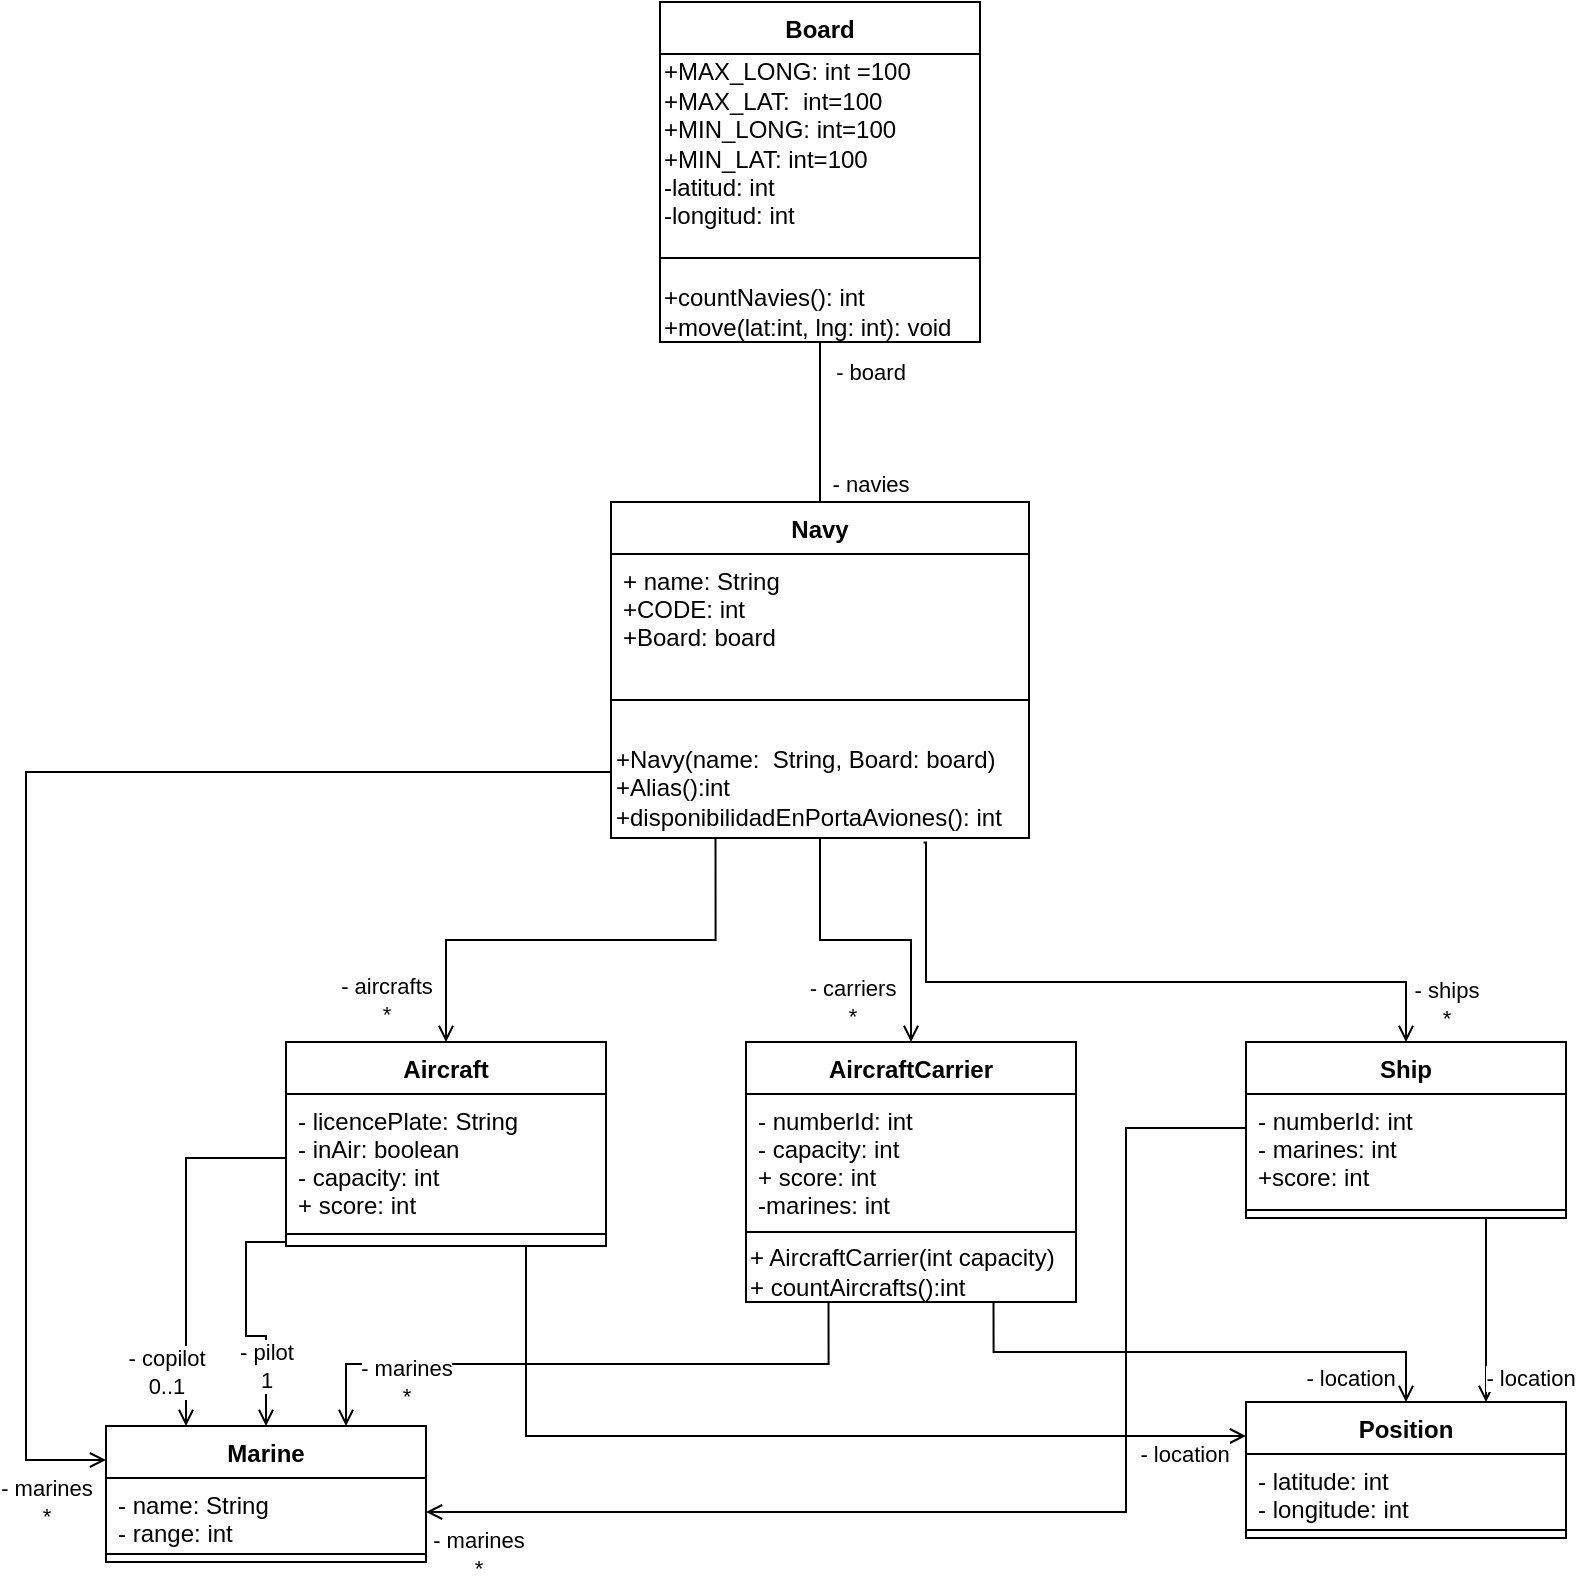 <mxfile version="14.4.2" type="github">
  <diagram id="EHJLgYexe3m0dWmvw2B-" name="Page-1">
    <mxGraphModel dx="1379" dy="804" grid="1" gridSize="10" guides="1" tooltips="1" connect="1" arrows="1" fold="1" page="1" pageScale="1" pageWidth="827" pageHeight="1169" math="0" shadow="0">
      <root>
        <mxCell id="0" />
        <mxCell id="1" parent="0" />
        <mxCell id="JatGq9gqxRxDtXqd6mpv-1" value="- navies" style="edgeStyle=orthogonalEdgeStyle;rounded=0;orthogonalLoop=1;jettySize=auto;html=1;exitX=0.5;exitY=1;exitDx=0;exitDy=0;entryX=0.5;entryY=0;entryDx=0;entryDy=0;endArrow=none;endFill=0;" edge="1" parent="1" source="JatGq9gqxRxDtXqd6mpv-3" target="JatGq9gqxRxDtXqd6mpv-15">
          <mxGeometry x="0.767" y="25" relative="1" as="geometry">
            <mxPoint as="offset" />
          </mxGeometry>
        </mxCell>
        <mxCell id="JatGq9gqxRxDtXqd6mpv-2" value="- board" style="edgeLabel;html=1;align=center;verticalAlign=middle;resizable=0;points=[];" vertex="1" connectable="0" parent="JatGq9gqxRxDtXqd6mpv-1">
          <mxGeometry x="-0.601" y="2" relative="1" as="geometry">
            <mxPoint x="23" y="-1.5" as="offset" />
          </mxGeometry>
        </mxCell>
        <mxCell id="JatGq9gqxRxDtXqd6mpv-3" value="Board" style="swimlane;fontStyle=1;align=center;verticalAlign=top;childLayout=stackLayout;horizontal=1;startSize=26;horizontalStack=0;resizeParent=1;resizeParentMax=0;resizeLast=0;collapsible=1;marginBottom=0;" vertex="1" parent="1">
          <mxGeometry x="827" y="200" width="160" height="170" as="geometry" />
        </mxCell>
        <mxCell id="JatGq9gqxRxDtXqd6mpv-4" value="&lt;div&gt;&lt;span&gt;+MAX_LONG: int =100&lt;/span&gt;&lt;/div&gt;&lt;div&gt;&lt;span&gt;+MAX_LAT:&amp;nbsp; int=100&lt;/span&gt;&lt;/div&gt;&lt;div&gt;&lt;span&gt;+MIN_LONG: int=100&lt;/span&gt;&lt;/div&gt;&lt;div&gt;&lt;span&gt;+MIN_LAT: int=100&lt;/span&gt;&lt;/div&gt;&lt;div&gt;&lt;span&gt;-latitud: int&lt;/span&gt;&lt;/div&gt;&lt;div&gt;&lt;span&gt;-longitud: int&lt;/span&gt;&lt;/div&gt;" style="text;html=1;align=left;verticalAlign=middle;resizable=0;points=[];autosize=1;" vertex="1" parent="JatGq9gqxRxDtXqd6mpv-3">
          <mxGeometry y="26" width="160" height="90" as="geometry" />
        </mxCell>
        <mxCell id="JatGq9gqxRxDtXqd6mpv-5" value="" style="line;strokeWidth=1;fillColor=none;align=left;verticalAlign=middle;spacingTop=-1;spacingLeft=3;spacingRight=3;rotatable=0;labelPosition=right;points=[];portConstraint=eastwest;" vertex="1" parent="JatGq9gqxRxDtXqd6mpv-3">
          <mxGeometry y="116" width="160" height="24" as="geometry" />
        </mxCell>
        <mxCell id="JatGq9gqxRxDtXqd6mpv-6" value="+countNavies(): int&lt;br&gt;+move(lat:int, lng: int): void" style="text;html=1;align=left;verticalAlign=middle;resizable=0;points=[];autosize=1;" vertex="1" parent="JatGq9gqxRxDtXqd6mpv-3">
          <mxGeometry y="140" width="160" height="30" as="geometry" />
        </mxCell>
        <mxCell id="JatGq9gqxRxDtXqd6mpv-7" style="edgeStyle=orthogonalEdgeStyle;rounded=0;orthogonalLoop=1;jettySize=auto;html=1;exitX=0.25;exitY=1;exitDx=0;exitDy=0;endArrow=open;endFill=0;" edge="1" parent="1" source="JatGq9gqxRxDtXqd6mpv-15" target="JatGq9gqxRxDtXqd6mpv-22">
          <mxGeometry relative="1" as="geometry" />
        </mxCell>
        <mxCell id="JatGq9gqxRxDtXqd6mpv-8" value="- aircrafts&lt;br&gt;*" style="edgeLabel;html=1;align=center;verticalAlign=middle;resizable=0;points=[];" vertex="1" connectable="0" parent="JatGq9gqxRxDtXqd6mpv-7">
          <mxGeometry x="0.78" relative="1" as="geometry">
            <mxPoint x="-30" y="5" as="offset" />
          </mxGeometry>
        </mxCell>
        <mxCell id="JatGq9gqxRxDtXqd6mpv-9" style="edgeStyle=orthogonalEdgeStyle;rounded=0;orthogonalLoop=1;jettySize=auto;html=1;exitX=0.5;exitY=1;exitDx=0;exitDy=0;entryX=0.5;entryY=0;entryDx=0;entryDy=0;endArrow=open;endFill=0;" edge="1" parent="1" source="JatGq9gqxRxDtXqd6mpv-15" target="JatGq9gqxRxDtXqd6mpv-27">
          <mxGeometry relative="1" as="geometry" />
        </mxCell>
        <mxCell id="JatGq9gqxRxDtXqd6mpv-10" value="- carriers&lt;br&gt;*" style="edgeLabel;html=1;align=center;verticalAlign=middle;resizable=0;points=[];" vertex="1" connectable="0" parent="JatGq9gqxRxDtXqd6mpv-9">
          <mxGeometry x="0.756" y="-2" relative="1" as="geometry">
            <mxPoint x="-28" y="-2.0" as="offset" />
          </mxGeometry>
        </mxCell>
        <mxCell id="JatGq9gqxRxDtXqd6mpv-11" style="edgeStyle=orthogonalEdgeStyle;rounded=0;orthogonalLoop=1;jettySize=auto;html=1;entryX=0.5;entryY=0;entryDx=0;entryDy=0;endArrow=open;endFill=0;exitX=0.748;exitY=1.046;exitDx=0;exitDy=0;exitPerimeter=0;" edge="1" parent="1" source="JatGq9gqxRxDtXqd6mpv-18" target="JatGq9gqxRxDtXqd6mpv-32">
          <mxGeometry relative="1" as="geometry">
            <Array as="points">
              <mxPoint x="960" y="620" />
              <mxPoint x="960" y="690" />
              <mxPoint x="1200" y="690" />
            </Array>
            <mxPoint x="960" y="678" as="sourcePoint" />
          </mxGeometry>
        </mxCell>
        <mxCell id="JatGq9gqxRxDtXqd6mpv-12" value="- ships&lt;br&gt;*" style="edgeLabel;html=1;align=center;verticalAlign=middle;resizable=0;points=[];" vertex="1" connectable="0" parent="JatGq9gqxRxDtXqd6mpv-11">
          <mxGeometry x="0.855" y="2" relative="1" as="geometry">
            <mxPoint x="18" y="6.0" as="offset" />
          </mxGeometry>
        </mxCell>
        <mxCell id="JatGq9gqxRxDtXqd6mpv-13" style="edgeStyle=orthogonalEdgeStyle;rounded=0;orthogonalLoop=1;jettySize=auto;html=1;exitX=0;exitY=0.25;exitDx=0;exitDy=0;entryX=0;entryY=0.25;entryDx=0;entryDy=0;endArrow=open;endFill=0;" edge="1" parent="1" source="JatGq9gqxRxDtXqd6mpv-15" target="JatGq9gqxRxDtXqd6mpv-35">
          <mxGeometry relative="1" as="geometry">
            <Array as="points">
              <mxPoint x="510" y="585" />
              <mxPoint x="510" y="929" />
            </Array>
          </mxGeometry>
        </mxCell>
        <mxCell id="JatGq9gqxRxDtXqd6mpv-14" value="- marines&lt;br&gt;*" style="edgeLabel;html=1;align=center;verticalAlign=middle;resizable=0;points=[];" vertex="1" connectable="0" parent="JatGq9gqxRxDtXqd6mpv-13">
          <mxGeometry x="0.906" relative="1" as="geometry">
            <mxPoint x="222" y="47" as="offset" />
          </mxGeometry>
        </mxCell>
        <mxCell id="JatGq9gqxRxDtXqd6mpv-15" value="Navy" style="swimlane;fontStyle=1;align=center;verticalAlign=top;childLayout=stackLayout;horizontal=1;startSize=26;horizontalStack=0;resizeParent=1;resizeParentMax=0;resizeLast=0;collapsible=1;marginBottom=0;" vertex="1" parent="1">
          <mxGeometry x="802.5" y="450" width="209" height="168" as="geometry" />
        </mxCell>
        <mxCell id="JatGq9gqxRxDtXqd6mpv-16" value="+ name: String&#xa;+CODE: int&#xa;+Board: board " style="text;strokeColor=none;fillColor=none;align=left;verticalAlign=top;spacingLeft=4;spacingRight=4;overflow=hidden;rotatable=0;points=[[0,0.5],[1,0.5]];portConstraint=eastwest;" vertex="1" parent="JatGq9gqxRxDtXqd6mpv-15">
          <mxGeometry y="26" width="209" height="54" as="geometry" />
        </mxCell>
        <mxCell id="JatGq9gqxRxDtXqd6mpv-17" value="" style="line;strokeWidth=1;fillColor=none;align=left;verticalAlign=middle;spacingTop=-1;spacingLeft=3;spacingRight=3;rotatable=0;labelPosition=right;points=[];portConstraint=eastwest;" vertex="1" parent="JatGq9gqxRxDtXqd6mpv-15">
          <mxGeometry y="80" width="209" height="38" as="geometry" />
        </mxCell>
        <mxCell id="JatGq9gqxRxDtXqd6mpv-18" value="+Navy(name:&amp;nbsp; String, Board: board)&lt;br&gt;+Alias():int&amp;nbsp;&lt;br&gt;+disponibilidadEnPortaAviones(): int" style="text;html=1;align=left;verticalAlign=middle;resizable=0;points=[];autosize=1;" vertex="1" parent="JatGq9gqxRxDtXqd6mpv-15">
          <mxGeometry y="118" width="209" height="50" as="geometry" />
        </mxCell>
        <mxCell id="JatGq9gqxRxDtXqd6mpv-19" style="edgeStyle=orthogonalEdgeStyle;rounded=0;orthogonalLoop=1;jettySize=auto;html=1;exitX=0.75;exitY=1;exitDx=0;exitDy=0;entryX=0;entryY=0.25;entryDx=0;entryDy=0;endArrow=open;endFill=0;" edge="1" parent="1" source="JatGq9gqxRxDtXqd6mpv-22" target="JatGq9gqxRxDtXqd6mpv-38">
          <mxGeometry relative="1" as="geometry" />
        </mxCell>
        <mxCell id="JatGq9gqxRxDtXqd6mpv-20" value="- location" style="edgeLabel;html=1;align=center;verticalAlign=middle;resizable=0;points=[];" vertex="1" connectable="0" parent="JatGq9gqxRxDtXqd6mpv-19">
          <mxGeometry x="0.861" y="1" relative="1" as="geometry">
            <mxPoint y="10" as="offset" />
          </mxGeometry>
        </mxCell>
        <mxCell id="JatGq9gqxRxDtXqd6mpv-21" style="edgeStyle=orthogonalEdgeStyle;rounded=0;orthogonalLoop=1;jettySize=auto;html=1;entryX=0.5;entryY=0;entryDx=0;entryDy=0;endArrow=open;endFill=0;" edge="1" parent="1" target="JatGq9gqxRxDtXqd6mpv-35">
          <mxGeometry relative="1" as="geometry">
            <mxPoint x="640" y="820" as="sourcePoint" />
            <Array as="points">
              <mxPoint x="620" y="820" />
              <mxPoint x="620" y="867" />
              <mxPoint x="630" y="867" />
            </Array>
          </mxGeometry>
        </mxCell>
        <mxCell id="JatGq9gqxRxDtXqd6mpv-22" value="Aircraft" style="swimlane;fontStyle=1;align=center;verticalAlign=top;childLayout=stackLayout;horizontal=1;startSize=26;horizontalStack=0;resizeParent=1;resizeParentMax=0;resizeLast=0;collapsible=1;marginBottom=0;" vertex="1" parent="1">
          <mxGeometry x="640" y="720" width="160" height="102" as="geometry" />
        </mxCell>
        <mxCell id="JatGq9gqxRxDtXqd6mpv-23" value="- licencePlate: String&#xa;- inAir: boolean&#xa;- capacity: int&#xa;+ score: int" style="text;strokeColor=none;fillColor=none;align=left;verticalAlign=top;spacingLeft=4;spacingRight=4;overflow=hidden;rotatable=0;points=[[0,0.5],[1,0.5]];portConstraint=eastwest;" vertex="1" parent="JatGq9gqxRxDtXqd6mpv-22">
          <mxGeometry y="26" width="160" height="64" as="geometry" />
        </mxCell>
        <mxCell id="JatGq9gqxRxDtXqd6mpv-24" value="" style="line;strokeWidth=1;fillColor=none;align=left;verticalAlign=middle;spacingTop=-1;spacingLeft=3;spacingRight=3;rotatable=0;labelPosition=right;points=[];portConstraint=eastwest;" vertex="1" parent="JatGq9gqxRxDtXqd6mpv-22">
          <mxGeometry y="90" width="160" height="12" as="geometry" />
        </mxCell>
        <mxCell id="JatGq9gqxRxDtXqd6mpv-25" style="edgeStyle=orthogonalEdgeStyle;rounded=0;orthogonalLoop=1;jettySize=auto;html=1;exitX=0.75;exitY=1;exitDx=0;exitDy=0;endArrow=open;endFill=0;" edge="1" parent="1" source="JatGq9gqxRxDtXqd6mpv-27" target="JatGq9gqxRxDtXqd6mpv-38">
          <mxGeometry relative="1" as="geometry" />
        </mxCell>
        <mxCell id="JatGq9gqxRxDtXqd6mpv-26" style="edgeStyle=orthogonalEdgeStyle;rounded=0;orthogonalLoop=1;jettySize=auto;html=1;exitX=0.25;exitY=1;exitDx=0;exitDy=0;entryX=0.75;entryY=0;entryDx=0;entryDy=0;endArrow=open;endFill=0;" edge="1" parent="1" source="JatGq9gqxRxDtXqd6mpv-27" target="JatGq9gqxRxDtXqd6mpv-35">
          <mxGeometry relative="1" as="geometry" />
        </mxCell>
        <mxCell id="JatGq9gqxRxDtXqd6mpv-27" value="AircraftCarrier&#xa;" style="swimlane;fontStyle=1;align=center;verticalAlign=top;childLayout=stackLayout;horizontal=1;startSize=26;horizontalStack=0;resizeParent=1;resizeParentMax=0;resizeLast=0;collapsible=1;marginBottom=0;" vertex="1" parent="1">
          <mxGeometry x="870" y="720" width="165" height="130" as="geometry" />
        </mxCell>
        <mxCell id="JatGq9gqxRxDtXqd6mpv-28" value="- numberId: int&#xa;- capacity: int&#xa;+ score: int&#xa;-marines: int" style="text;strokeColor=none;fillColor=none;align=left;verticalAlign=top;spacingLeft=4;spacingRight=4;overflow=hidden;rotatable=0;points=[[0,0.5],[1,0.5]];portConstraint=eastwest;" vertex="1" parent="JatGq9gqxRxDtXqd6mpv-27">
          <mxGeometry y="26" width="165" height="64" as="geometry" />
        </mxCell>
        <mxCell id="JatGq9gqxRxDtXqd6mpv-29" value="" style="line;strokeWidth=1;fillColor=none;align=left;verticalAlign=middle;spacingTop=-1;spacingLeft=3;spacingRight=3;rotatable=0;labelPosition=right;points=[];portConstraint=eastwest;" vertex="1" parent="JatGq9gqxRxDtXqd6mpv-27">
          <mxGeometry y="90" width="165" height="10" as="geometry" />
        </mxCell>
        <mxCell id="JatGq9gqxRxDtXqd6mpv-30" value="+ AircraftCarrier(int capacity)&lt;br&gt;+ countAircrafts():int" style="text;html=1;align=left;verticalAlign=middle;resizable=0;points=[];autosize=1;" vertex="1" parent="JatGq9gqxRxDtXqd6mpv-27">
          <mxGeometry y="100" width="165" height="30" as="geometry" />
        </mxCell>
        <mxCell id="JatGq9gqxRxDtXqd6mpv-31" style="edgeStyle=orthogonalEdgeStyle;rounded=0;orthogonalLoop=1;jettySize=auto;html=1;exitX=0.75;exitY=1;exitDx=0;exitDy=0;entryX=0.75;entryY=0;entryDx=0;entryDy=0;endArrow=open;endFill=0;" edge="1" parent="1" source="JatGq9gqxRxDtXqd6mpv-32" target="JatGq9gqxRxDtXqd6mpv-38">
          <mxGeometry relative="1" as="geometry" />
        </mxCell>
        <mxCell id="JatGq9gqxRxDtXqd6mpv-32" value="Ship" style="swimlane;fontStyle=1;align=center;verticalAlign=top;childLayout=stackLayout;horizontal=1;startSize=26;horizontalStack=0;resizeParent=1;resizeParentMax=0;resizeLast=0;collapsible=1;marginBottom=0;" vertex="1" parent="1">
          <mxGeometry x="1120" y="720" width="160" height="88" as="geometry" />
        </mxCell>
        <mxCell id="JatGq9gqxRxDtXqd6mpv-33" value="- numberId: int&#xa;- marines: int&#xa;+score: int" style="text;strokeColor=none;fillColor=none;align=left;verticalAlign=top;spacingLeft=4;spacingRight=4;overflow=hidden;rotatable=0;points=[[0,0.5],[1,0.5]];portConstraint=eastwest;" vertex="1" parent="JatGq9gqxRxDtXqd6mpv-32">
          <mxGeometry y="26" width="160" height="54" as="geometry" />
        </mxCell>
        <mxCell id="JatGq9gqxRxDtXqd6mpv-34" value="" style="line;strokeWidth=1;fillColor=none;align=left;verticalAlign=middle;spacingTop=-1;spacingLeft=3;spacingRight=3;rotatable=0;labelPosition=right;points=[];portConstraint=eastwest;" vertex="1" parent="JatGq9gqxRxDtXqd6mpv-32">
          <mxGeometry y="80" width="160" height="8" as="geometry" />
        </mxCell>
        <mxCell id="JatGq9gqxRxDtXqd6mpv-35" value="Marine" style="swimlane;fontStyle=1;align=center;verticalAlign=top;childLayout=stackLayout;horizontal=1;startSize=26;horizontalStack=0;resizeParent=1;resizeParentMax=0;resizeLast=0;collapsible=1;marginBottom=0;" vertex="1" parent="1">
          <mxGeometry x="550" y="912" width="160" height="68" as="geometry" />
        </mxCell>
        <mxCell id="JatGq9gqxRxDtXqd6mpv-36" value="- name: String&#xa;- range: int" style="text;strokeColor=none;fillColor=none;align=left;verticalAlign=top;spacingLeft=4;spacingRight=4;overflow=hidden;rotatable=0;points=[[0,0.5],[1,0.5]];portConstraint=eastwest;" vertex="1" parent="JatGq9gqxRxDtXqd6mpv-35">
          <mxGeometry y="26" width="160" height="34" as="geometry" />
        </mxCell>
        <mxCell id="JatGq9gqxRxDtXqd6mpv-37" value="" style="line;strokeWidth=1;fillColor=none;align=left;verticalAlign=middle;spacingTop=-1;spacingLeft=3;spacingRight=3;rotatable=0;labelPosition=right;points=[];portConstraint=eastwest;" vertex="1" parent="JatGq9gqxRxDtXqd6mpv-35">
          <mxGeometry y="60" width="160" height="8" as="geometry" />
        </mxCell>
        <mxCell id="JatGq9gqxRxDtXqd6mpv-38" value="Position" style="swimlane;fontStyle=1;align=center;verticalAlign=top;childLayout=stackLayout;horizontal=1;startSize=26;horizontalStack=0;resizeParent=1;resizeParentMax=0;resizeLast=0;collapsible=1;marginBottom=0;" vertex="1" parent="1">
          <mxGeometry x="1120" y="900" width="160" height="68" as="geometry" />
        </mxCell>
        <mxCell id="JatGq9gqxRxDtXqd6mpv-39" value="- latitude: int&#xa;- longitude: int" style="text;strokeColor=none;fillColor=none;align=left;verticalAlign=top;spacingLeft=4;spacingRight=4;overflow=hidden;rotatable=0;points=[[0,0.5],[1,0.5]];portConstraint=eastwest;" vertex="1" parent="JatGq9gqxRxDtXqd6mpv-38">
          <mxGeometry y="26" width="160" height="34" as="geometry" />
        </mxCell>
        <mxCell id="JatGq9gqxRxDtXqd6mpv-40" value="" style="line;strokeWidth=1;fillColor=none;align=left;verticalAlign=middle;spacingTop=-1;spacingLeft=3;spacingRight=3;rotatable=0;labelPosition=right;points=[];portConstraint=eastwest;" vertex="1" parent="JatGq9gqxRxDtXqd6mpv-38">
          <mxGeometry y="60" width="160" height="8" as="geometry" />
        </mxCell>
        <mxCell id="JatGq9gqxRxDtXqd6mpv-41" style="edgeStyle=orthogonalEdgeStyle;rounded=0;orthogonalLoop=1;jettySize=auto;html=1;entryX=1;entryY=0.5;entryDx=0;entryDy=0;endArrow=open;endFill=0;exitX=0;exitY=0.5;exitDx=0;exitDy=0;" edge="1" parent="1" source="JatGq9gqxRxDtXqd6mpv-33" target="JatGq9gqxRxDtXqd6mpv-36">
          <mxGeometry relative="1" as="geometry">
            <mxPoint x="1100" y="750" as="sourcePoint" />
            <Array as="points">
              <mxPoint x="1060" y="763" />
              <mxPoint x="1060" y="955" />
            </Array>
          </mxGeometry>
        </mxCell>
        <mxCell id="JatGq9gqxRxDtXqd6mpv-42" style="edgeStyle=orthogonalEdgeStyle;rounded=0;orthogonalLoop=1;jettySize=auto;html=1;exitX=0;exitY=0.5;exitDx=0;exitDy=0;entryX=0.25;entryY=0;entryDx=0;entryDy=0;endArrow=open;endFill=0;" edge="1" parent="1" source="JatGq9gqxRxDtXqd6mpv-23" target="JatGq9gqxRxDtXqd6mpv-35">
          <mxGeometry relative="1" as="geometry" />
        </mxCell>
        <mxCell id="JatGq9gqxRxDtXqd6mpv-43" value="- pilot&lt;br&gt;1" style="edgeLabel;html=1;align=center;verticalAlign=middle;resizable=0;points=[];" vertex="1" connectable="0" parent="JatGq9gqxRxDtXqd6mpv-42">
          <mxGeometry x="0.773" y="-2" relative="1" as="geometry">
            <mxPoint x="42" y="-9" as="offset" />
          </mxGeometry>
        </mxCell>
        <mxCell id="JatGq9gqxRxDtXqd6mpv-44" value="- copilot&lt;br&gt;0..1" style="edgeLabel;html=1;align=center;verticalAlign=middle;resizable=0;points=[];" vertex="1" connectable="0" parent="JatGq9gqxRxDtXqd6mpv-42">
          <mxGeometry x="0.349" relative="1" as="geometry">
            <mxPoint x="-10" y="33" as="offset" />
          </mxGeometry>
        </mxCell>
        <mxCell id="JatGq9gqxRxDtXqd6mpv-45" value="- marines&lt;br&gt;*" style="edgeLabel;html=1;align=center;verticalAlign=middle;resizable=0;points=[];" vertex="1" connectable="0" parent="1">
          <mxGeometry x="520" y="950" as="geometry" />
        </mxCell>
        <mxCell id="JatGq9gqxRxDtXqd6mpv-46" value="- marines&lt;br&gt;*" style="edgeLabel;html=1;align=center;verticalAlign=middle;resizable=0;points=[];" vertex="1" connectable="0" parent="1">
          <mxGeometry x="700" y="890" as="geometry" />
        </mxCell>
        <mxCell id="JatGq9gqxRxDtXqd6mpv-47" value="- location" style="edgeLabel;html=1;align=center;verticalAlign=middle;resizable=0;points=[];" vertex="1" connectable="0" parent="1">
          <mxGeometry x="1100" y="934" as="geometry">
            <mxPoint x="72" y="-46" as="offset" />
          </mxGeometry>
        </mxCell>
        <mxCell id="JatGq9gqxRxDtXqd6mpv-48" value="- location" style="edgeLabel;html=1;align=center;verticalAlign=middle;resizable=0;points=[];" vertex="1" connectable="0" parent="1">
          <mxGeometry x="1190" y="934" as="geometry">
            <mxPoint x="72" y="-46" as="offset" />
          </mxGeometry>
        </mxCell>
      </root>
    </mxGraphModel>
  </diagram>
</mxfile>
